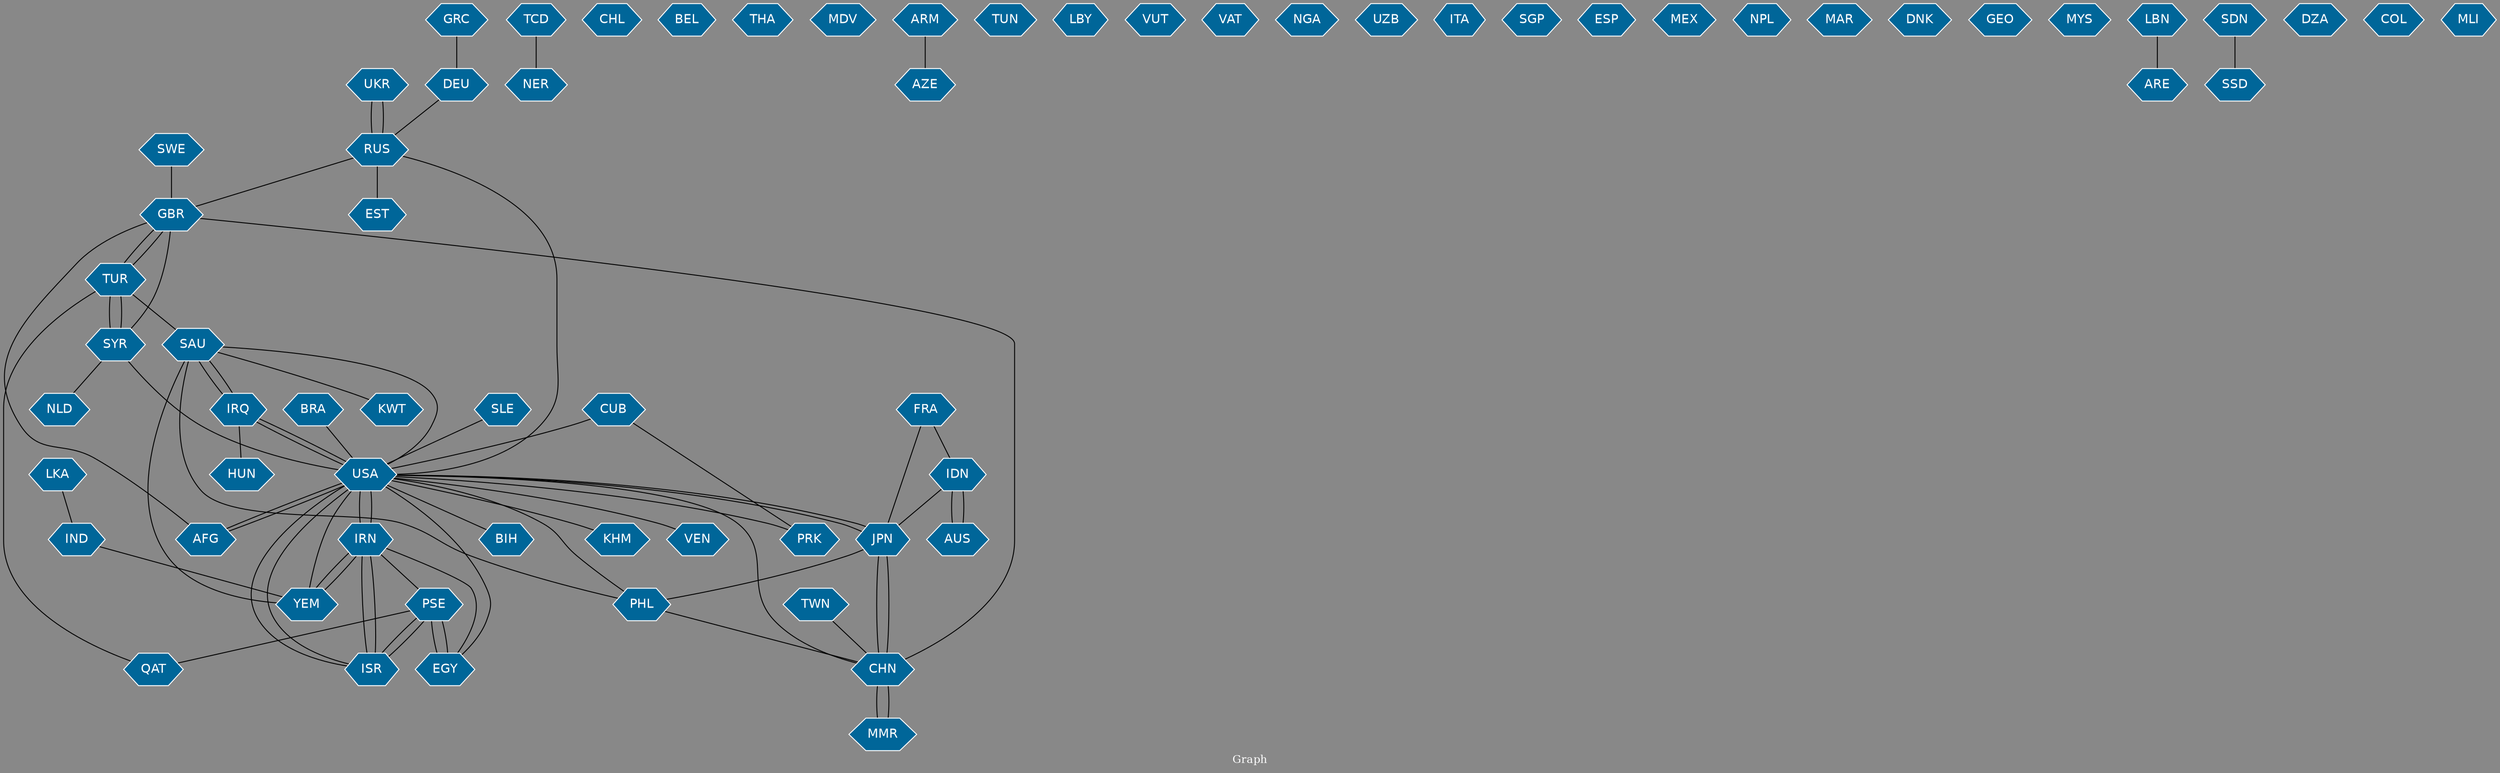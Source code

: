 // Countries together in item graph
graph {
	graph [bgcolor="#888888" fontcolor=white fontsize=12 label="Graph" outputorder=edgesfirst overlap=prism]
	node [color=white fillcolor="#006699" fontcolor=white fontname=Helvetica shape=hexagon style=filled]
	edge [arrowhead=open color=black fontcolor=white fontname=Courier fontsize=12]
		UKR [label=UKR]
		PSE [label=PSE]
		QAT [label=QAT]
		YEM [label=YEM]
		IRN [label=IRN]
		RUS [label=RUS]
		GBR [label=GBR]
		SYR [label=SYR]
		ISR [label=ISR]
		MMR [label=MMR]
		AUS [label=AUS]
		NER [label=NER]
		IND [label=IND]
		IRQ [label=IRQ]
		TUR [label=TUR]
		EGY [label=EGY]
		USA [label=USA]
		CHL [label=CHL]
		SLE [label=SLE]
		BEL [label=BEL]
		SAU [label=SAU]
		KWT [label=KWT]
		CHN [label=CHN]
		FRA [label=FRA]
		JPN [label=JPN]
		THA [label=THA]
		BRA [label=BRA]
		MDV [label=MDV]
		ARM [label=ARM]
		AZE [label=AZE]
		TUN [label=TUN]
		IDN [label=IDN]
		LBY [label=LBY]
		VUT [label=VUT]
		VAT [label=VAT]
		SWE [label=SWE]
		NGA [label=NGA]
		UZB [label=UZB]
		TWN [label=TWN]
		ITA [label=ITA]
		HUN [label=HUN]
		DEU [label=DEU]
		LKA [label=LKA]
		SGP [label=SGP]
		ESP [label=ESP]
		NLD [label=NLD]
		MEX [label=MEX]
		BIH [label=BIH]
		AFG [label=AFG]
		PHL [label=PHL]
		GRC [label=GRC]
		NPL [label=NPL]
		MAR [label=MAR]
		KHM [label=KHM]
		DNK [label=DNK]
		GEO [label=GEO]
		VEN [label=VEN]
		PRK [label=PRK]
		EST [label=EST]
		MYS [label=MYS]
		CUB [label=CUB]
		LBN [label=LBN]
		ARE [label=ARE]
		SDN [label=SDN]
		SSD [label=SSD]
		TCD [label=TCD]
		DZA [label=DZA]
		COL [label=COL]
		MLI [label=MLI]
			FRA -- IDN [weight=1]
			USA -- ISR [weight=2]
			LKA -- IND [weight=1]
			TWN -- CHN [weight=1]
			TUR -- SYR [weight=1]
			ISR -- PSE [weight=1]
			USA -- AFG [weight=2]
			UKR -- RUS [weight=3]
			SAU -- IRQ [weight=1]
			PSE -- ISR [weight=1]
			SYR -- USA [weight=2]
			JPN -- PHL [weight=1]
			CHN -- USA [weight=1]
			CUB -- USA [weight=2]
			USA -- KHM [weight=1]
			GBR -- TUR [weight=1]
			EGY -- PSE [weight=2]
			CHN -- GBR [weight=1]
			IRN -- PSE [weight=1]
			IRQ -- USA [weight=1]
			SWE -- GBR [weight=1]
			USA -- VEN [weight=1]
			SAU -- KWT [weight=1]
			AUS -- IDN [weight=2]
			SYR -- NLD [weight=1]
			SLE -- USA [weight=1]
			TCD -- NER [weight=1]
			GBR -- AFG [weight=1]
			USA -- SAU [weight=1]
			IRQ -- HUN [weight=1]
			SYR -- TUR [weight=1]
			CHN -- MMR [weight=1]
			YEM -- IRN [weight=2]
			DEU -- RUS [weight=1]
			JPN -- USA [weight=1]
			IDN -- JPN [weight=1]
			BRA -- USA [weight=1]
			ISR -- IRN [weight=1]
			USA -- IRQ [weight=1]
			EGY -- USA [weight=1]
			USA -- JPN [weight=2]
			YEM -- USA [weight=1]
			PSE -- EGY [weight=1]
			RUS -- USA [weight=1]
			CHN -- JPN [weight=4]
			PHL -- CHN [weight=1]
			IND -- YEM [weight=1]
			FRA -- JPN [weight=1]
			RUS -- UKR [weight=2]
			IRN -- ISR [weight=5]
			TUR -- SAU [weight=1]
			IRQ -- SAU [weight=1]
			TUR -- GBR [weight=1]
			RUS -- GBR [weight=1]
			IRN -- USA [weight=5]
			QAT -- TUR [weight=1]
			LBN -- ARE [weight=1]
			ISR -- USA [weight=4]
			GRC -- DEU [weight=2]
			SDN -- SSD [weight=1]
			CUB -- PRK [weight=1]
			JPN -- CHN [weight=1]
			IRN -- EGY [weight=1]
			USA -- BIH [weight=1]
			AFG -- USA [weight=2]
			USA -- PHL [weight=1]
			SYR -- GBR [weight=2]
			PSE -- QAT [weight=1]
			IRN -- YEM [weight=2]
			PHL -- SAU [weight=1]
			YEM -- SAU [weight=3]
			ARM -- AZE [weight=1]
			USA -- IRN [weight=3]
			MMR -- CHN [weight=2]
			RUS -- EST [weight=2]
			IDN -- AUS [weight=1]
			USA -- PRK [weight=2]
}